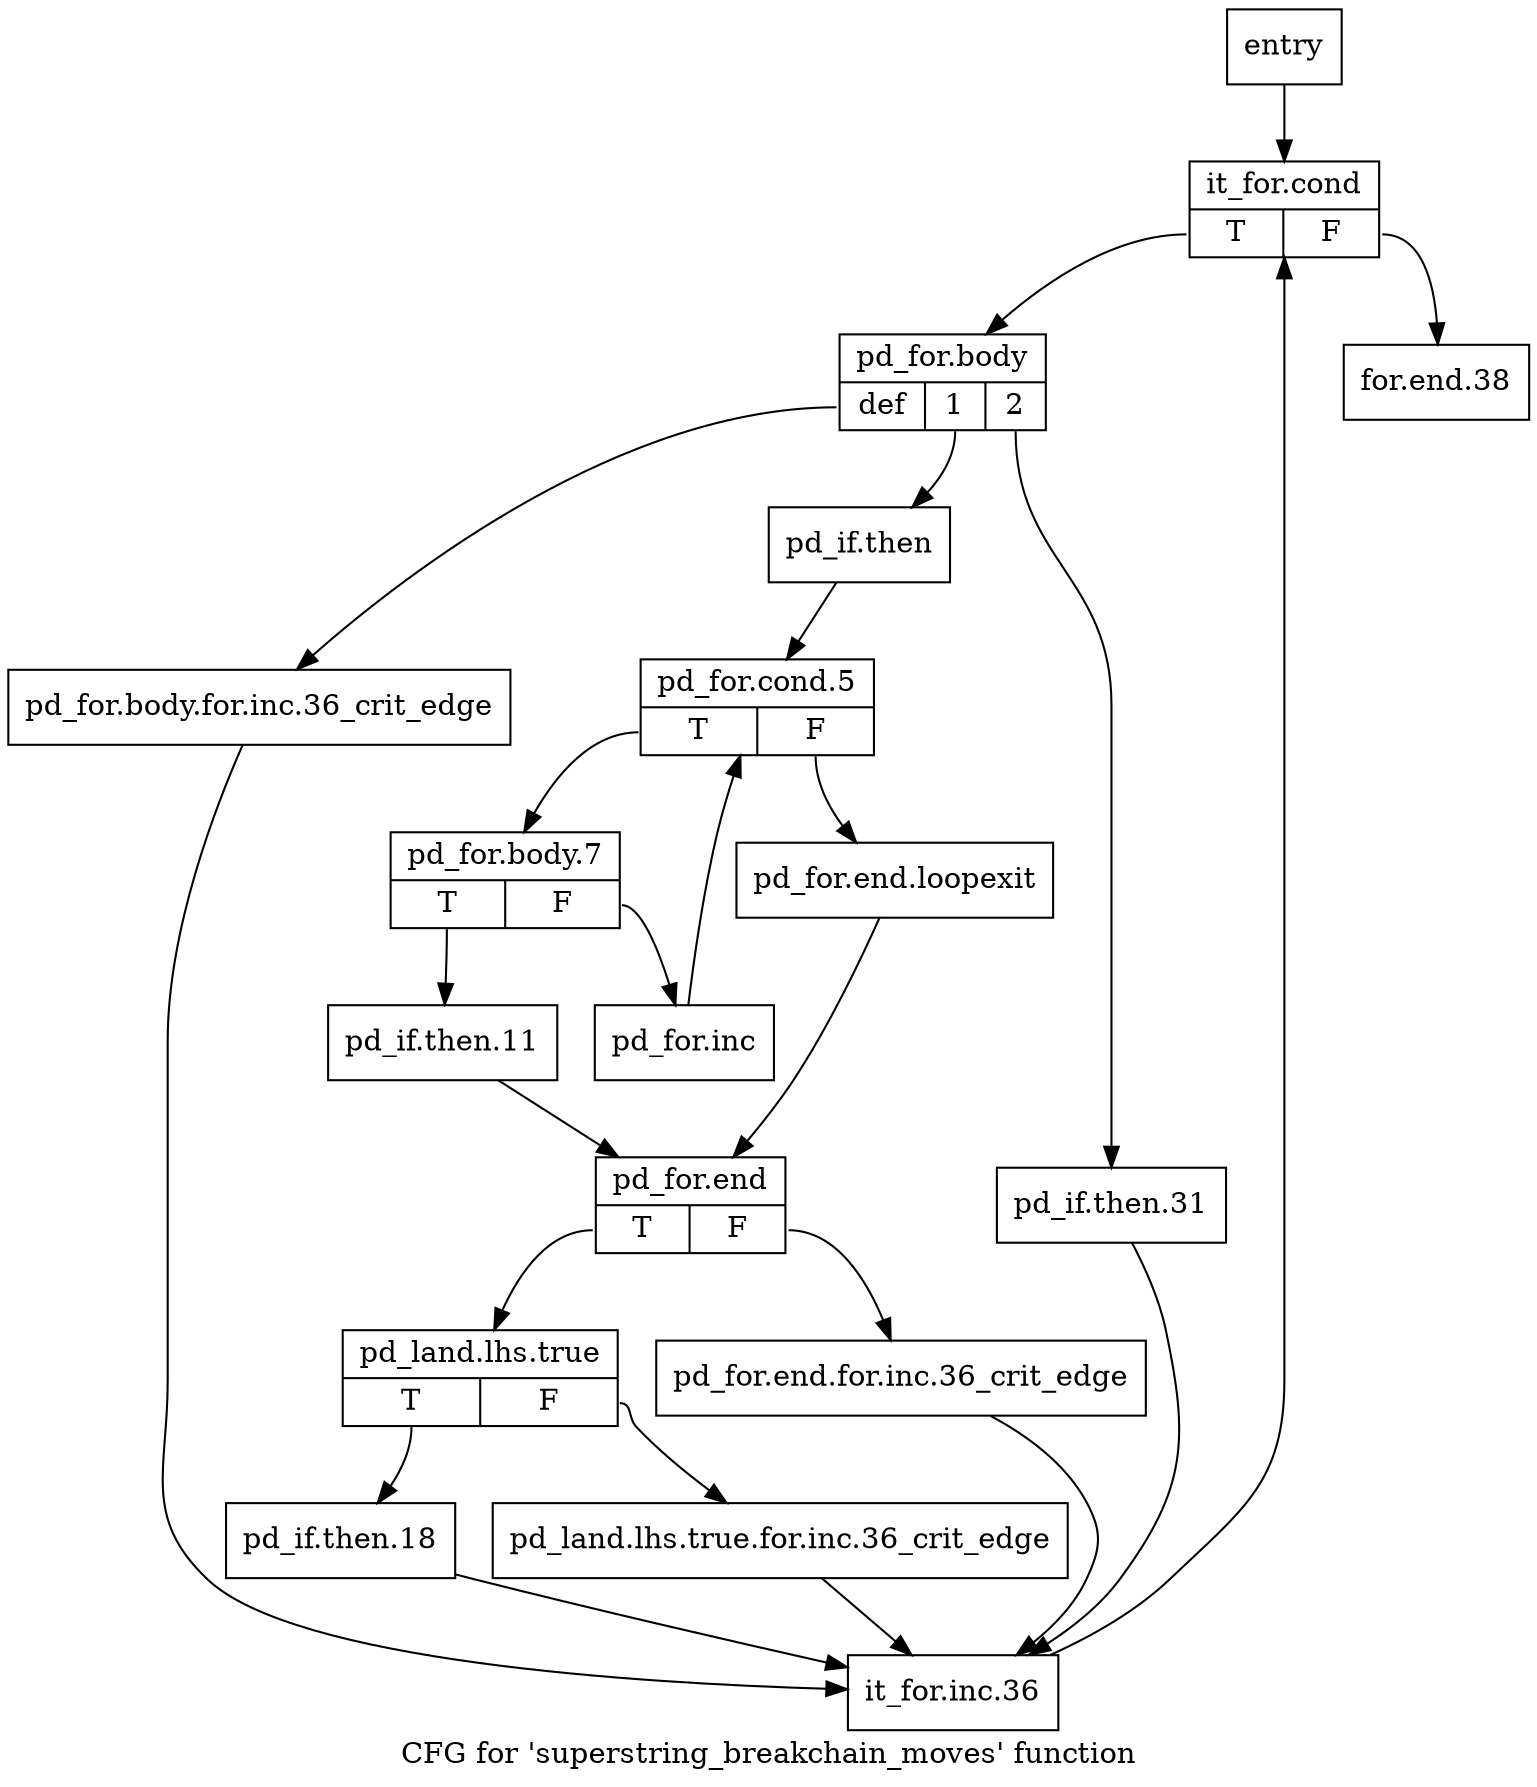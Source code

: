 digraph "CFG for 'superstring_breakchain_moves' function" {
	label="CFG for 'superstring_breakchain_moves' function";

	Node0x3436790 [shape=record,label="{entry}"];
	Node0x3436790 -> Node0x34367e0;
	Node0x34367e0 [shape=record,label="{it_for.cond|{<s0>T|<s1>F}}"];
	Node0x34367e0:s0 -> Node0x3436830;
	Node0x34367e0:s1 -> Node0x3436ce0;
	Node0x3436830 [shape=record,label="{pd_for.body|{<s0>def|<s1>1|<s2>2}}"];
	Node0x3436830:s0 -> Node0x3436880;
	Node0x3436830:s1 -> Node0x34368d0;
	Node0x3436830:s2 -> Node0x3436c40;
	Node0x3436880 [shape=record,label="{pd_for.body.for.inc.36_crit_edge}"];
	Node0x3436880 -> Node0x3436c90;
	Node0x34368d0 [shape=record,label="{pd_if.then}"];
	Node0x34368d0 -> Node0x3436920;
	Node0x3436920 [shape=record,label="{pd_for.cond.5|{<s0>T|<s1>F}}"];
	Node0x3436920:s0 -> Node0x3436970;
	Node0x3436920:s1 -> Node0x3436a60;
	Node0x3436970 [shape=record,label="{pd_for.body.7|{<s0>T|<s1>F}}"];
	Node0x3436970:s0 -> Node0x34369c0;
	Node0x3436970:s1 -> Node0x3436a10;
	Node0x34369c0 [shape=record,label="{pd_if.then.11}"];
	Node0x34369c0 -> Node0x3436ab0;
	Node0x3436a10 [shape=record,label="{pd_for.inc}"];
	Node0x3436a10 -> Node0x3436920;
	Node0x3436a60 [shape=record,label="{pd_for.end.loopexit}"];
	Node0x3436a60 -> Node0x3436ab0;
	Node0x3436ab0 [shape=record,label="{pd_for.end|{<s0>T|<s1>F}}"];
	Node0x3436ab0:s0 -> Node0x3436b50;
	Node0x3436ab0:s1 -> Node0x3436b00;
	Node0x3436b00 [shape=record,label="{pd_for.end.for.inc.36_crit_edge}"];
	Node0x3436b00 -> Node0x3436c90;
	Node0x3436b50 [shape=record,label="{pd_land.lhs.true|{<s0>T|<s1>F}}"];
	Node0x3436b50:s0 -> Node0x3436bf0;
	Node0x3436b50:s1 -> Node0x3436ba0;
	Node0x3436ba0 [shape=record,label="{pd_land.lhs.true.for.inc.36_crit_edge}"];
	Node0x3436ba0 -> Node0x3436c90;
	Node0x3436bf0 [shape=record,label="{pd_if.then.18}"];
	Node0x3436bf0 -> Node0x3436c90;
	Node0x3436c40 [shape=record,label="{pd_if.then.31}"];
	Node0x3436c40 -> Node0x3436c90;
	Node0x3436c90 [shape=record,label="{it_for.inc.36}"];
	Node0x3436c90 -> Node0x34367e0;
	Node0x3436ce0 [shape=record,label="{for.end.38}"];
}
